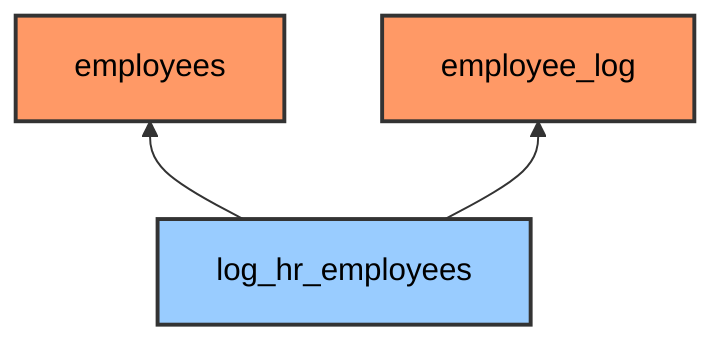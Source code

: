 graph BT
    %% Node styles
    classDef table fill:#f96,stroke:#333,stroke-width:2px,color:#000;
    classDef stored_proc fill:#9cf,stroke:#333,stroke-width:2px ,color:#000;
    log_hr_employees --> employees
    log_hr_employees --> employee_log
    class employees,employee_log table;
    class log_hr_employees stored_proc;